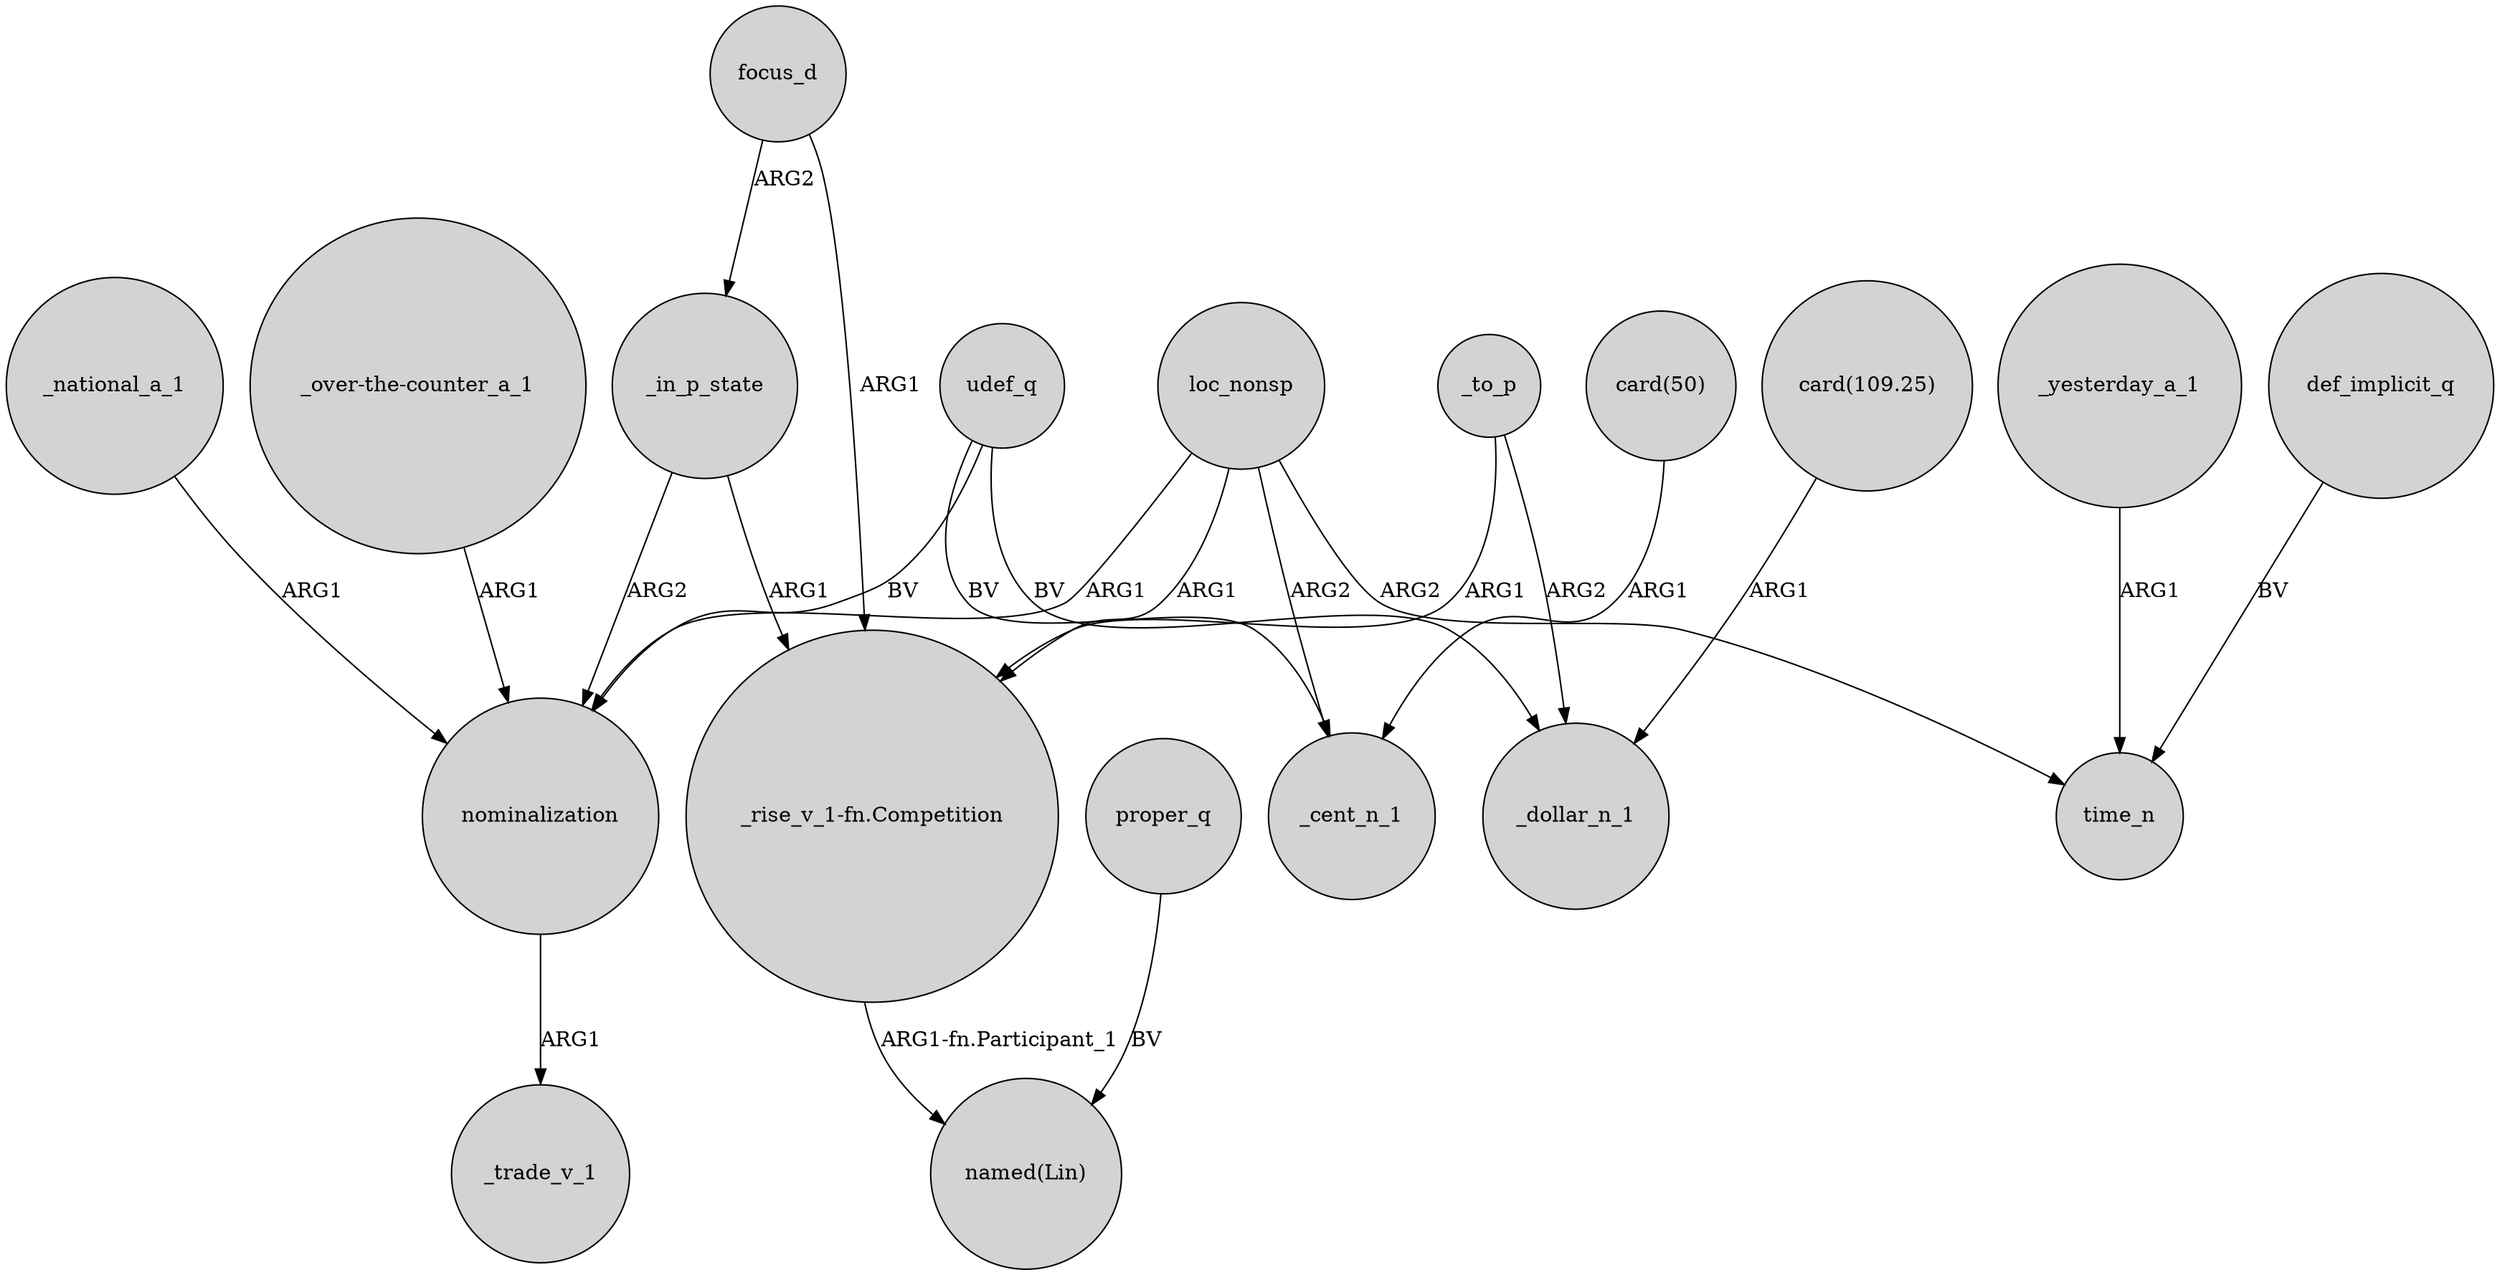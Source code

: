 digraph {
	node [shape=circle style=filled]
	_in_p_state -> nominalization [label=ARG2]
	focus_d -> _in_p_state [label=ARG2]
	loc_nonsp -> "_rise_v_1-fn.Competition" [label=ARG1]
	"_rise_v_1-fn.Competition" -> "named(Lin)" [label="ARG1-fn.Participant_1"]
	"_over-the-counter_a_1" -> nominalization [label=ARG1]
	proper_q -> "named(Lin)" [label=BV]
	udef_q -> nominalization [label=BV]
	_yesterday_a_1 -> time_n [label=ARG1]
	_to_p -> _dollar_n_1 [label=ARG2]
	loc_nonsp -> nominalization [label=ARG1]
	udef_q -> _cent_n_1 [label=BV]
	focus_d -> "_rise_v_1-fn.Competition" [label=ARG1]
	loc_nonsp -> _cent_n_1 [label=ARG2]
	_to_p -> "_rise_v_1-fn.Competition" [label=ARG1]
	udef_q -> _dollar_n_1 [label=BV]
	_in_p_state -> "_rise_v_1-fn.Competition" [label=ARG1]
	"card(50)" -> _cent_n_1 [label=ARG1]
	"card(109.25)" -> _dollar_n_1 [label=ARG1]
	loc_nonsp -> time_n [label=ARG2]
	_national_a_1 -> nominalization [label=ARG1]
	def_implicit_q -> time_n [label=BV]
	nominalization -> _trade_v_1 [label=ARG1]
}
